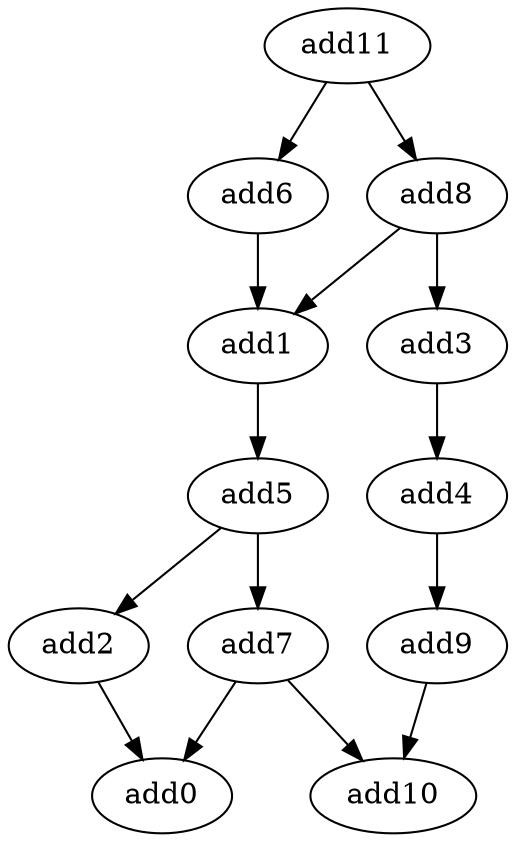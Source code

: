 strict digraph  {
add9 [opcode=add];
add10 [opcode=add];
add4 [opcode=add];
add2 [opcode=add];
add11 [opcode=add];
add5 [opcode=add];
add1 [opcode=add];
add0 [opcode=add];
add7 [opcode=add];
add3 [opcode=add];
add6 [opcode=add];
add8 [opcode=add];
add9 -> add10;
add4 -> add9;
add2 -> add0;
add11 -> add8;
add11 -> add6;
add5 -> add7;
add5 -> add2;
add1 -> add5;
add7 -> add10;
add7 -> add0;
add3 -> add4;
add6 -> add1;
add8 -> add3;
add8 -> add1;
}
